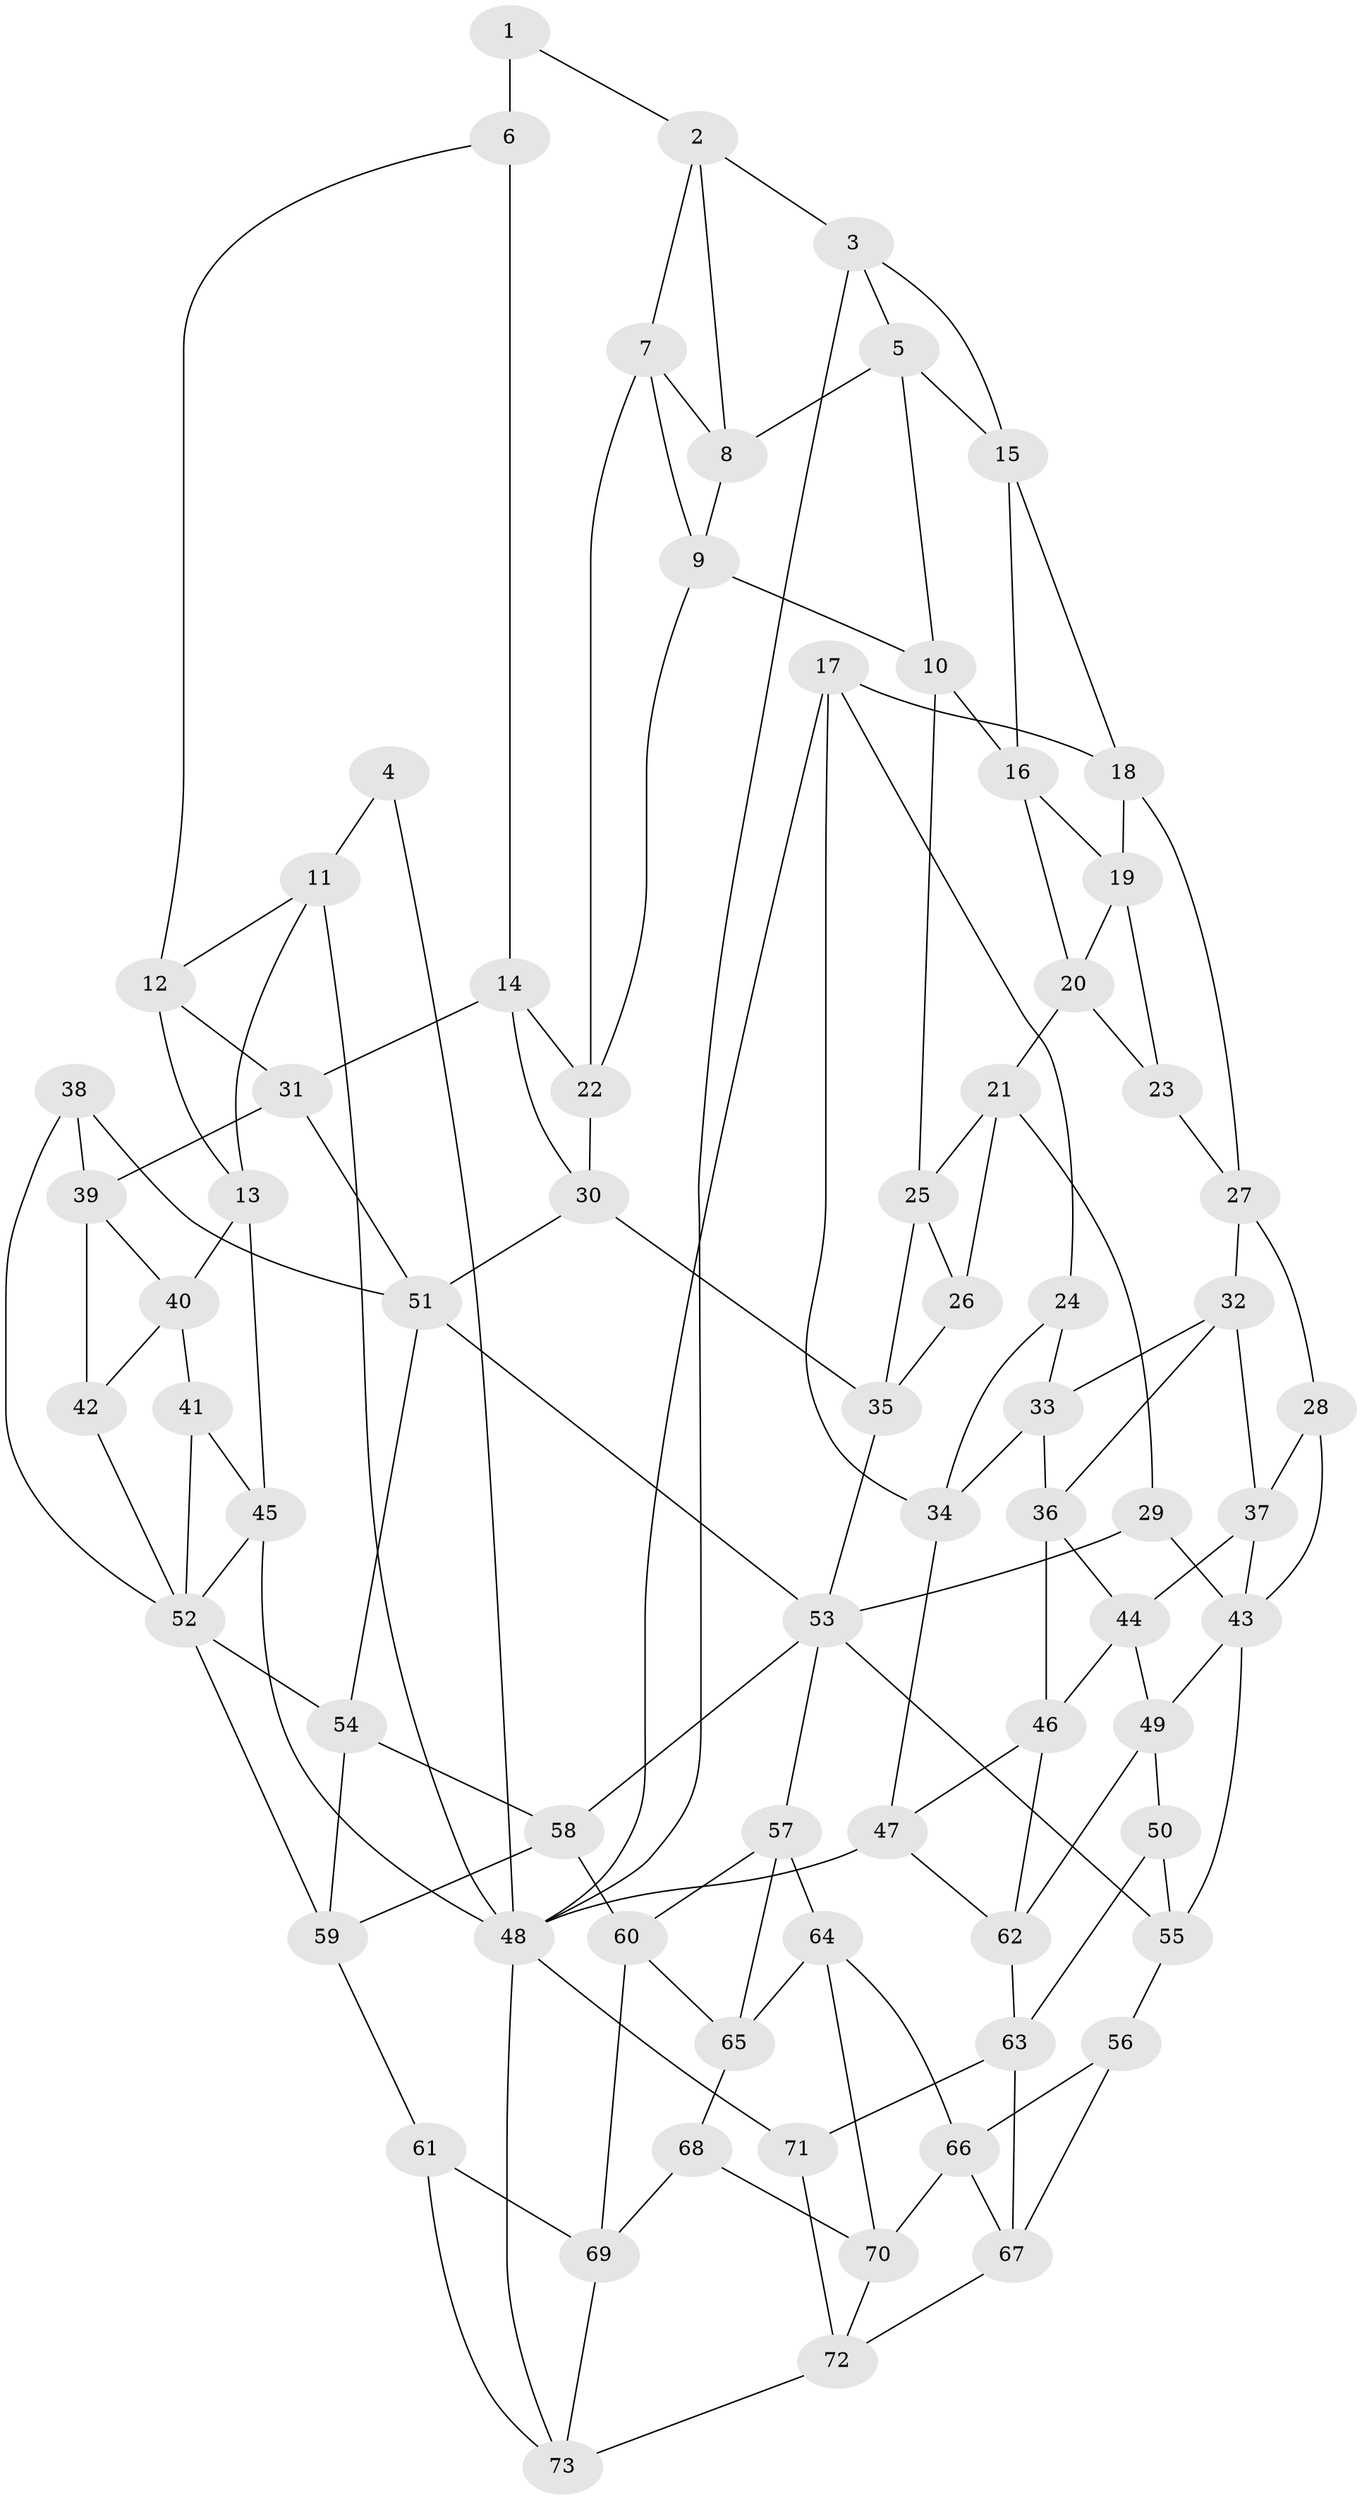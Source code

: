 // original degree distribution, {3: 0.0136986301369863, 4: 0.23972602739726026, 6: 0.22602739726027396, 5: 0.5205479452054794}
// Generated by graph-tools (version 1.1) at 2025/51/03/09/25 03:51:08]
// undirected, 73 vertices, 142 edges
graph export_dot {
graph [start="1"]
  node [color=gray90,style=filled];
  1;
  2;
  3;
  4;
  5;
  6;
  7;
  8;
  9;
  10;
  11;
  12;
  13;
  14;
  15;
  16;
  17;
  18;
  19;
  20;
  21;
  22;
  23;
  24;
  25;
  26;
  27;
  28;
  29;
  30;
  31;
  32;
  33;
  34;
  35;
  36;
  37;
  38;
  39;
  40;
  41;
  42;
  43;
  44;
  45;
  46;
  47;
  48;
  49;
  50;
  51;
  52;
  53;
  54;
  55;
  56;
  57;
  58;
  59;
  60;
  61;
  62;
  63;
  64;
  65;
  66;
  67;
  68;
  69;
  70;
  71;
  72;
  73;
  1 -- 2 [weight=1.0];
  1 -- 6 [weight=2.0];
  2 -- 3 [weight=1.0];
  2 -- 7 [weight=1.0];
  2 -- 8 [weight=1.0];
  3 -- 5 [weight=1.0];
  3 -- 15 [weight=1.0];
  3 -- 48 [weight=1.0];
  4 -- 11 [weight=1.0];
  4 -- 48 [weight=1.0];
  5 -- 8 [weight=1.0];
  5 -- 10 [weight=1.0];
  5 -- 15 [weight=1.0];
  6 -- 12 [weight=1.0];
  6 -- 14 [weight=1.0];
  7 -- 8 [weight=1.0];
  7 -- 9 [weight=1.0];
  7 -- 22 [weight=1.0];
  8 -- 9 [weight=1.0];
  9 -- 10 [weight=1.0];
  9 -- 22 [weight=1.0];
  10 -- 16 [weight=1.0];
  10 -- 25 [weight=1.0];
  11 -- 12 [weight=1.0];
  11 -- 13 [weight=1.0];
  11 -- 48 [weight=1.0];
  12 -- 13 [weight=1.0];
  12 -- 31 [weight=1.0];
  13 -- 40 [weight=1.0];
  13 -- 45 [weight=1.0];
  14 -- 22 [weight=1.0];
  14 -- 30 [weight=1.0];
  14 -- 31 [weight=1.0];
  15 -- 16 [weight=1.0];
  15 -- 18 [weight=1.0];
  16 -- 19 [weight=1.0];
  16 -- 20 [weight=1.0];
  17 -- 18 [weight=1.0];
  17 -- 24 [weight=1.0];
  17 -- 34 [weight=1.0];
  17 -- 48 [weight=1.0];
  18 -- 19 [weight=1.0];
  18 -- 27 [weight=1.0];
  19 -- 20 [weight=1.0];
  19 -- 23 [weight=1.0];
  20 -- 21 [weight=1.0];
  20 -- 23 [weight=1.0];
  21 -- 25 [weight=1.0];
  21 -- 26 [weight=1.0];
  21 -- 29 [weight=1.0];
  22 -- 30 [weight=1.0];
  23 -- 27 [weight=1.0];
  24 -- 33 [weight=1.0];
  24 -- 34 [weight=1.0];
  25 -- 26 [weight=1.0];
  25 -- 35 [weight=1.0];
  26 -- 35 [weight=1.0];
  27 -- 28 [weight=1.0];
  27 -- 32 [weight=1.0];
  28 -- 37 [weight=1.0];
  28 -- 43 [weight=1.0];
  29 -- 43 [weight=1.0];
  29 -- 53 [weight=1.0];
  30 -- 35 [weight=1.0];
  30 -- 51 [weight=1.0];
  31 -- 39 [weight=1.0];
  31 -- 51 [weight=1.0];
  32 -- 33 [weight=1.0];
  32 -- 36 [weight=1.0];
  32 -- 37 [weight=1.0];
  33 -- 34 [weight=1.0];
  33 -- 36 [weight=1.0];
  34 -- 47 [weight=1.0];
  35 -- 53 [weight=1.0];
  36 -- 44 [weight=1.0];
  36 -- 46 [weight=1.0];
  37 -- 43 [weight=1.0];
  37 -- 44 [weight=1.0];
  38 -- 39 [weight=1.0];
  38 -- 51 [weight=1.0];
  38 -- 52 [weight=1.0];
  39 -- 40 [weight=1.0];
  39 -- 42 [weight=1.0];
  40 -- 41 [weight=1.0];
  40 -- 42 [weight=1.0];
  41 -- 45 [weight=1.0];
  41 -- 52 [weight=1.0];
  42 -- 52 [weight=1.0];
  43 -- 49 [weight=1.0];
  43 -- 55 [weight=1.0];
  44 -- 46 [weight=1.0];
  44 -- 49 [weight=1.0];
  45 -- 48 [weight=1.0];
  45 -- 52 [weight=1.0];
  46 -- 47 [weight=1.0];
  46 -- 62 [weight=1.0];
  47 -- 48 [weight=1.0];
  47 -- 62 [weight=1.0];
  48 -- 71 [weight=1.0];
  48 -- 73 [weight=1.0];
  49 -- 50 [weight=1.0];
  49 -- 62 [weight=1.0];
  50 -- 55 [weight=1.0];
  50 -- 63 [weight=1.0];
  51 -- 53 [weight=1.0];
  51 -- 54 [weight=2.0];
  52 -- 54 [weight=1.0];
  52 -- 59 [weight=1.0];
  53 -- 55 [weight=1.0];
  53 -- 57 [weight=1.0];
  53 -- 58 [weight=1.0];
  54 -- 58 [weight=1.0];
  54 -- 59 [weight=1.0];
  55 -- 56 [weight=1.0];
  56 -- 66 [weight=1.0];
  56 -- 67 [weight=1.0];
  57 -- 60 [weight=1.0];
  57 -- 64 [weight=1.0];
  57 -- 65 [weight=1.0];
  58 -- 59 [weight=1.0];
  58 -- 60 [weight=1.0];
  59 -- 61 [weight=1.0];
  60 -- 65 [weight=1.0];
  60 -- 69 [weight=1.0];
  61 -- 69 [weight=1.0];
  61 -- 73 [weight=1.0];
  62 -- 63 [weight=1.0];
  63 -- 67 [weight=1.0];
  63 -- 71 [weight=1.0];
  64 -- 65 [weight=1.0];
  64 -- 66 [weight=1.0];
  64 -- 70 [weight=1.0];
  65 -- 68 [weight=1.0];
  66 -- 67 [weight=1.0];
  66 -- 70 [weight=1.0];
  67 -- 72 [weight=1.0];
  68 -- 69 [weight=1.0];
  68 -- 70 [weight=1.0];
  69 -- 73 [weight=1.0];
  70 -- 72 [weight=1.0];
  71 -- 72 [weight=1.0];
  72 -- 73 [weight=1.0];
}
